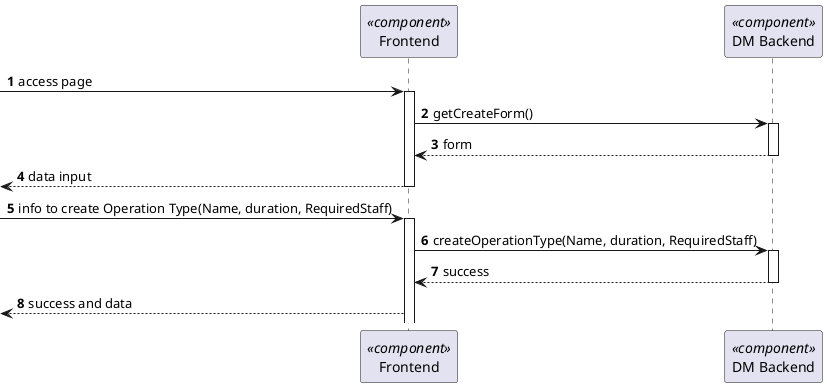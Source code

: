 @startuml 5.1.8
skinparam packageStyle rectangle
skinparam shadowing false

autonumber

participant "Frontend" as FE <<component>>
participant "DM Backend" as BE <<component>>



 -> FE: access page
activate FE
FE -> BE: getCreateForm()
activate BE
BE --> FE: form
deactivate BE
<-- FE   : data input
deactivate FE
-> FE : info to create Operation Type(Name, duration, RequiredStaff)
activate FE
FE -> BE : createOperationType(Name, duration, RequiredStaff)
activate BE
BE --> FE: success
deactivate BE

<-- FE   : success and data


@enduml